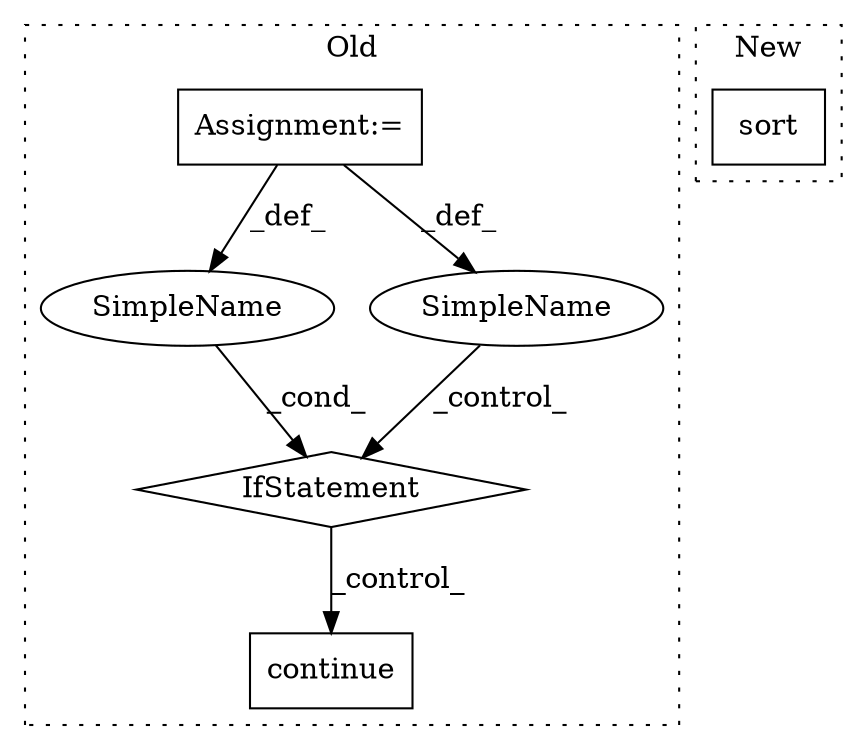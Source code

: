 digraph G {
subgraph cluster0 {
1 [label="continue" a="18" s="5894" l="9" shape="box"];
3 [label="IfStatement" a="25" s="5860,5880" l="4,2" shape="diamond"];
4 [label="SimpleName" a="42" s="" l="" shape="ellipse"];
5 [label="SimpleName" a="42" s="5827" l="6" shape="ellipse"];
6 [label="Assignment:=" a="7" s="5766,5848" l="57,2" shape="box"];
label = "Old";
style="dotted";
}
subgraph cluster1 {
2 [label="sort" a="32" s="4928,4953" l="5,1" shape="box"];
label = "New";
style="dotted";
}
3 -> 1 [label="_control_"];
4 -> 3 [label="_cond_"];
5 -> 3 [label="_control_"];
6 -> 4 [label="_def_"];
6 -> 5 [label="_def_"];
}